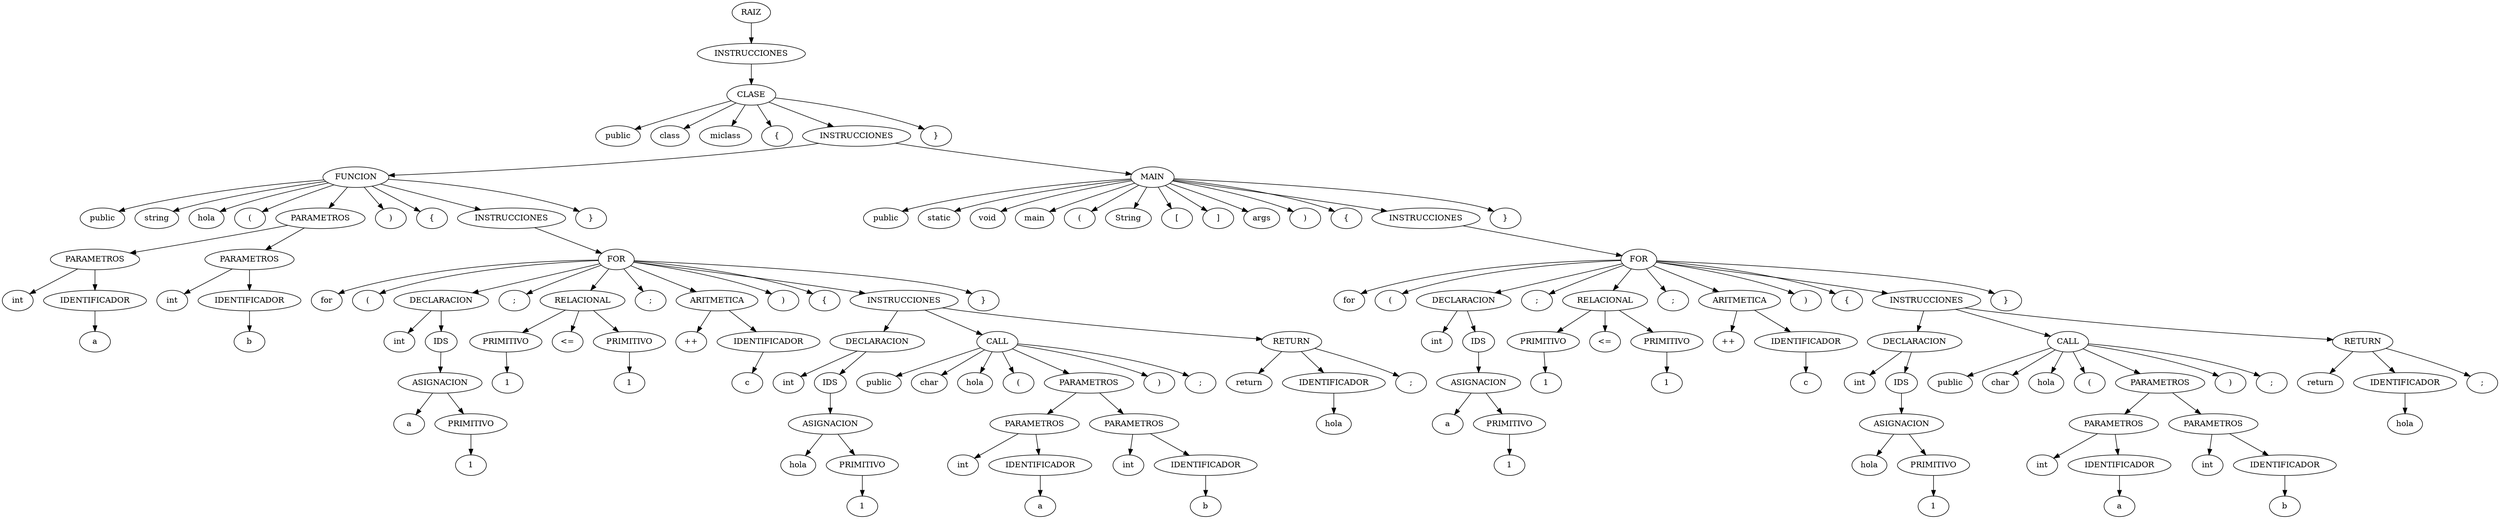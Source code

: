 digraph {
n0[label="RAIZ"];
n1[label="INSTRUCCIONES"];
n0->n1;
n2[label="CLASE"];
n1->n2;
n3[label="public"];
n2->n3;
n4[label="class"];
n2->n4;
n5[label="miclass"];
n2->n5;
n6[label="{"];
n2->n6;
n7[label="INSTRUCCIONES"];
n2->n7;
n8[label="FUNCION"];
n7->n8;
n9[label="public"];
n8->n9;
n10[label="string"];
n8->n10;
n11[label="hola"];
n8->n11;
n12[label="("];
n8->n12;
n13[label="PARAMETROS"];
n8->n13;
n14[label="PARAMETROS"];
n13->n14;
n15[label="int"];
n14->n15;
n16[label="IDENTIFICADOR"];
n14->n16;
n17[label="a"];
n16->n17;
n18[label="PARAMETROS"];
n13->n18;
n19[label="int"];
n18->n19;
n20[label="IDENTIFICADOR"];
n18->n20;
n21[label="b"];
n20->n21;
n22[label=")"];
n8->n22;
n23[label="{"];
n8->n23;
n24[label="INSTRUCCIONES"];
n8->n24;
n25[label="FOR"];
n24->n25;
n26[label="for"];
n25->n26;
n27[label="("];
n25->n27;
n28[label="DECLARACION"];
n25->n28;
n29[label="int"];
n28->n29;
n30[label="IDS"];
n28->n30;
n31[label="ASIGNACION"];
n30->n31;
n32[label="a"];
n31->n32;
n33[label="PRIMITIVO"];
n31->n33;
n34[label="1"];
n33->n34;
n35[label=";"];
n25->n35;
n36[label="RELACIONAL"];
n25->n36;
n37[label="PRIMITIVO"];
n36->n37;
n38[label="1"];
n37->n38;
n39[label="<="];
n36->n39;
n40[label="PRIMITIVO"];
n36->n40;
n41[label="1"];
n40->n41;
n42[label=";"];
n25->n42;
n43[label="ARITMETICA"];
n25->n43;
n44[label="++"];
n43->n44;
n45[label="IDENTIFICADOR"];
n43->n45;
n46[label="c"];
n45->n46;
n47[label=")"];
n25->n47;
n48[label="{"];
n25->n48;
n49[label="INSTRUCCIONES"];
n25->n49;
n50[label="DECLARACION"];
n49->n50;
n51[label="int"];
n50->n51;
n52[label="IDS"];
n50->n52;
n53[label="ASIGNACION"];
n52->n53;
n54[label="hola"];
n53->n54;
n55[label="PRIMITIVO"];
n53->n55;
n56[label="1"];
n55->n56;
n57[label="CALL"];
n49->n57;
n58[label="public"];
n57->n58;
n59[label="char"];
n57->n59;
n60[label="hola"];
n57->n60;
n61[label="("];
n57->n61;
n62[label="PARAMETROS"];
n57->n62;
n63[label="PARAMETROS"];
n62->n63;
n64[label="int"];
n63->n64;
n65[label="IDENTIFICADOR"];
n63->n65;
n66[label="a"];
n65->n66;
n67[label="PARAMETROS"];
n62->n67;
n68[label="int"];
n67->n68;
n69[label="IDENTIFICADOR"];
n67->n69;
n70[label="b"];
n69->n70;
n71[label=")"];
n57->n71;
n72[label=";"];
n57->n72;
n73[label="RETURN"];
n49->n73;
n74[label="return"];
n73->n74;
n75[label="IDENTIFICADOR"];
n73->n75;
n76[label="hola"];
n75->n76;
n77[label=";"];
n73->n77;
n78[label="}"];
n25->n78;
n79[label="}"];
n8->n79;
n80[label="MAIN"];
n7->n80;
n81[label="public"];
n80->n81;
n82[label="static"];
n80->n82;
n83[label="void"];
n80->n83;
n84[label="main"];
n80->n84;
n85[label="("];
n80->n85;
n86[label="String"];
n80->n86;
n87[label="["];
n80->n87;
n88[label="]"];
n80->n88;
n89[label="args"];
n80->n89;
n90[label=")"];
n80->n90;
n91[label="{"];
n80->n91;
n92[label="INSTRUCCIONES"];
n80->n92;
n93[label="FOR"];
n92->n93;
n94[label="for"];
n93->n94;
n95[label="("];
n93->n95;
n96[label="DECLARACION"];
n93->n96;
n97[label="int"];
n96->n97;
n98[label="IDS"];
n96->n98;
n99[label="ASIGNACION"];
n98->n99;
n100[label="a"];
n99->n100;
n101[label="PRIMITIVO"];
n99->n101;
n102[label="1"];
n101->n102;
n103[label=";"];
n93->n103;
n104[label="RELACIONAL"];
n93->n104;
n105[label="PRIMITIVO"];
n104->n105;
n106[label="1"];
n105->n106;
n107[label="<="];
n104->n107;
n108[label="PRIMITIVO"];
n104->n108;
n109[label="1"];
n108->n109;
n110[label=";"];
n93->n110;
n111[label="ARITMETICA"];
n93->n111;
n112[label="++"];
n111->n112;
n113[label="IDENTIFICADOR"];
n111->n113;
n114[label="c"];
n113->n114;
n115[label=")"];
n93->n115;
n116[label="{"];
n93->n116;
n117[label="INSTRUCCIONES"];
n93->n117;
n118[label="DECLARACION"];
n117->n118;
n119[label="int"];
n118->n119;
n120[label="IDS"];
n118->n120;
n121[label="ASIGNACION"];
n120->n121;
n122[label="hola"];
n121->n122;
n123[label="PRIMITIVO"];
n121->n123;
n124[label="1"];
n123->n124;
n125[label="CALL"];
n117->n125;
n126[label="public"];
n125->n126;
n127[label="char"];
n125->n127;
n128[label="hola"];
n125->n128;
n129[label="("];
n125->n129;
n130[label="PARAMETROS"];
n125->n130;
n131[label="PARAMETROS"];
n130->n131;
n132[label="int"];
n131->n132;
n133[label="IDENTIFICADOR"];
n131->n133;
n134[label="a"];
n133->n134;
n135[label="PARAMETROS"];
n130->n135;
n136[label="int"];
n135->n136;
n137[label="IDENTIFICADOR"];
n135->n137;
n138[label="b"];
n137->n138;
n139[label=")"];
n125->n139;
n140[label=";"];
n125->n140;
n141[label="RETURN"];
n117->n141;
n142[label="return"];
n141->n142;
n143[label="IDENTIFICADOR"];
n141->n143;
n144[label="hola"];
n143->n144;
n145[label=";"];
n141->n145;
n146[label="}"];
n93->n146;
n147[label="}"];
n80->n147;
n148[label="}"];
n2->n148;
}